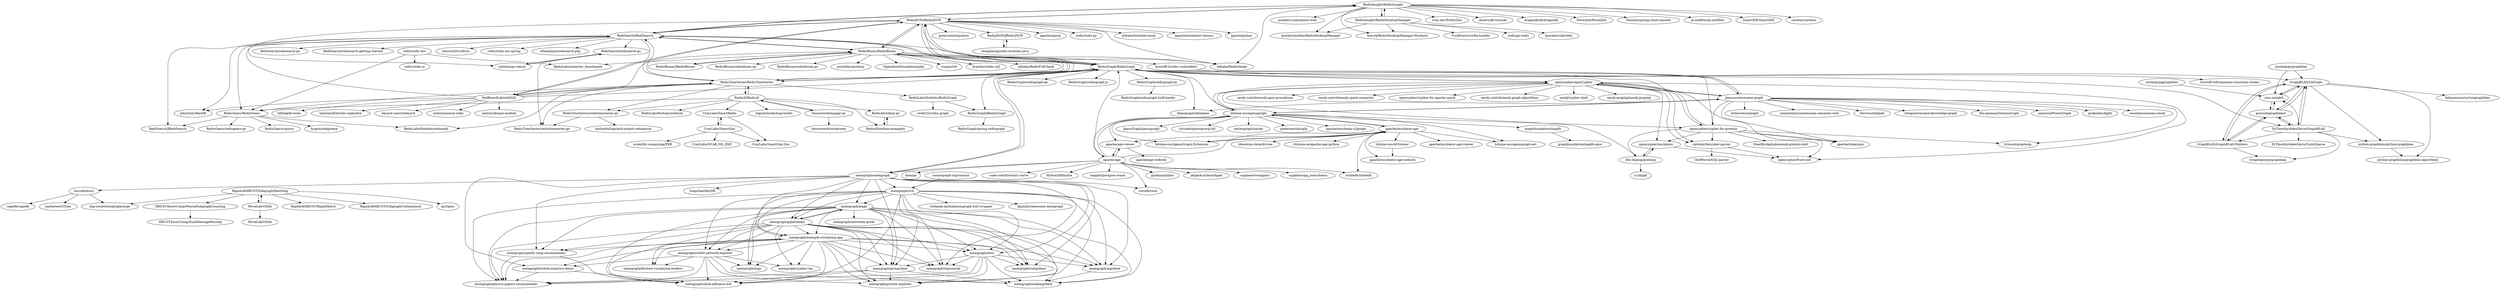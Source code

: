 digraph G {
"RedisInsight/RedisInsight" -> "RedisJSON/RedisJSON"
"RedisInsight/RedisInsight" -> "jsonhero-io/jsonhero-web" ["e"=1]
"RedisInsight/RedisInsight" -> "RedisInsight/RedisDesktopManager"
"RedisInsight/RedisInsight" -> "vran-dev/PrettyZoo" ["e"=1]
"RedisInsight/RedisInsight" -> "qishibo/AnotherRedisDesktopManager" ["e"=1]
"RedisInsight/RedisInsight" -> "dunwu/db-tutorial" ["e"=1]
"RedisInsight/RedisInsight" -> "RediSearch/RediSearch"
"RedisInsight/RedisInsight" -> "alibaba/RedisShake" ["e"=1]
"RedisInsight/RedisInsight" -> "dragonflydb/dragonfly" ["e"=1]
"RedisInsight/RedisInsight" -> "PowerJob/PowerJob" ["e"=1]
"RedisInsight/RedisInsight" -> "Tencent/spring-cloud-tencent" ["e"=1]
"RedisInsight/RedisInsight" -> "lework/RedisDesktopManager-Windows" ["e"=1]
"RedisInsight/RedisInsight" -> "ja-netfilter/ja-netfilter" ["e"=1]
"RedisInsight/RedisInsight" -> "SmartIDE/SmartIDE" ["e"=1]
"RedisInsight/RedisInsight" -> "casdoor/casdoor" ["e"=1]
"RedisJSON/RedisJSON" -> "RediSearch/RediSearch"
"RedisJSON/RedisJSON" -> "RedisInsight/RedisInsight"
"RedisJSON/RedisJSON" -> "RedisBloom/RedisBloom"
"RedisJSON/RedisJSON" -> "RedisGraph/RedisGraph"
"RedisJSON/RedisJSON" -> "alibaba/RedisShake" ["e"=1]
"RedisJSON/RedisJSON" -> "RedisTimeSeries/RedisTimeSeries"
"RedisJSON/RedisJSON" -> "nitishm/go-rejson"
"RedisJSON/RedisJSON" -> "polarismesh/polaris" ["e"=1]
"RedisJSON/RedisJSON" -> "apache/apisix" ["e"=1]
"RedisJSON/RedisJSON" -> "redis/redis-py" ["e"=1]
"RedisJSON/RedisJSON" -> "RedisJSON/JRedisJSON"
"RedisJSON/RedisJSON" -> "alibaba/testable-mock" ["e"=1]
"RedisJSON/RedisJSON" -> "apache/incubator-shenyu" ["e"=1]
"RedisJSON/RedisJSON" -> "RedBeardLab/rediSQL"
"RedisJSON/RedisJSON" -> "apache/pulsar" ["e"=1]
"RedisBloom/RedisBloom" -> "RedisBloom/JRedisBloom"
"RedisBloom/RedisBloom" -> "RedisBloom/redisbloom-go"
"RedisBloom/RedisBloom" -> "RediSearch/RediSearch"
"RedisBloom/RedisBloom" -> "kristoff-it/redis-cuckoofilter"
"RedisBloom/RedisBloom" -> "RedisBloom/redisbloom-py"
"RedisBloom/RedisBloom" -> "RedisTimeSeries/RedisTimeSeries"
"RedisBloom/RedisBloom" -> "joyieldInc/predixy" ["e"=1]
"RedisBloom/RedisBloom" -> "RedisJSON/RedisJSON"
"RedisBloom/RedisBloom" -> "alibaba/RedisShake" ["e"=1]
"RedisBloom/RedisBloom" -> "RedisGraph/RedisGraph"
"RedisBloom/RedisBloom" -> "OpenAtomFoundation/pika" ["e"=1]
"RedisBloom/RedisBloom" -> "RedisLabs/memtier_benchmark" ["e"=1]
"RedisBloom/RedisBloom" -> "xueqiu/rdr" ["e"=1]
"RedisBloom/RedisBloom" -> "brandur/redis-cell" ["e"=1]
"RedisBloom/RedisBloom" -> "alibaba/RedisFullCheck" ["e"=1]
"kristoff-it/redis-cuckoofilter" -> "kristoff-it/formazione-sicurezza-clicker"
"RedisInsight/RedisDesktopManager" -> "RedisInsight/RedisInsight"
"RedisInsight/RedisDesktopManager" -> "lework/RedisDesktopManager-Windows" ["e"=1]
"RedisInsight/RedisDesktopManager" -> "tporadowski/redis" ["e"=1]
"RedisInsight/RedisDesktopManager" -> "FuckDoctors/rdm-builder" ["e"=1]
"RedisInsight/RedisDesktopManager" -> "qishibo/AnotherRedisDesktopManager" ["e"=1]
"RedisInsight/RedisDesktopManager" -> "redis/go-redis" ["e"=1]
"RediSearch/RediSearch" -> "RedisJSON/RedisJSON"
"RediSearch/RediSearch" -> "RediSearch/redisearch-go"
"RediSearch/RediSearch" -> "RedisBloom/RedisBloom"
"RediSearch/RediSearch" -> "RedisGraph/RedisGraph"
"RediSearch/RediSearch" -> "RedisTimeSeries/RedisTimeSeries"
"RediSearch/RediSearch" -> "RediSearch/redisearch-py"
"RediSearch/RediSearch" -> "RediSearch/redisearch-getting-started"
"RediSearch/RediSearch" -> "RediSearch/JRediSearch"
"RediSearch/RediSearch" -> "alibaba/RedisShake" ["e"=1]
"RediSearch/RediSearch" -> "lionsoul2014/friso" ["e"=1]
"RediSearch/RediSearch" -> "redis/redis-om-spring" ["e"=1]
"RediSearch/RediSearch" -> "RedisInsight/RedisInsight"
"RediSearch/RediSearch" -> "JohnSully/KeyDB" ["e"=1]
"RediSearch/RediSearch" -> "RedisGears/RedisGears"
"RediSearch/RediSearch" -> "ethanhann/redisearch-php" ["e"=1]
"memgraph/mage" -> "memgraph/docs"
"memgraph/mage" -> "memgraph/mgconsole"
"memgraph/mage" -> "memgraph/gqlalchemy"
"memgraph/mage" -> "memgraph/example-streaming-app"
"memgraph/mage" -> "memgraph/mgclient"
"memgraph/mage" -> "memgraph/pymgclient"
"memgraph/mage" -> "memgraph/nodemgclient"
"memgraph/mage" -> "memgraph/rsmgclient"
"memgraph/mage" -> "memgraph/protein-explorer"
"memgraph/mage" -> "memgraph/networkx-guide"
"memgraph/mage" -> "memgraph/spotify-song-recommender"
"memgraph/mage" -> "memgraph/mgp"
"memgraph/mage" -> "memgraph/physics-papers-recommender"
"memgraph/mage" -> "memgraph/slack-influence-bot"
"memgraph/mage" -> "memgraph/reddit-network-explorer"
"opencypher/openCypher" -> "opencypher/cypher-for-gremlin"
"opencypher/openCypher" -> "RedisGraph/RedisGraph"
"opencypher/openCypher" -> "cleishm/libcypher-parser"
"opencypher/openCypher" -> "opencypher/morpheus"
"opencypher/openCypher" -> "neo4j-contrib/neo4j-apoc-procedures" ["e"=1]
"opencypher/openCypher" -> "neo4j-contrib/neo4j-spark-connector" ["e"=1]
"opencypher/openCypher" -> "apache/tinkerpop" ["e"=1]
"opencypher/openCypher" -> "opencypher/cypher-for-apache-spark"
"opencypher/openCypher" -> "bitnine-oss/agensgraph"
"opencypher/openCypher" -> "neo4j-contrib/neo4j-graph-algorithms" ["e"=1]
"opencypher/openCypher" -> "opencypher/front-end"
"opencypher/openCypher" -> "dbs-leipzig/gradoop"
"opencypher/openCypher" -> "neo4j/cypher-shell"
"opencypher/openCypher" -> "neo4j-graphql/neo4j-graphql" ["e"=1]
"opencypher/openCypher" -> "jbmusso/awesome-graph"
"RedisJSON/JRedisJSON" -> "dengliming/redis-modules-java"
"cosmograph-org/cosmos" -> "memgraph/orb"
"RedBeardLab/rediSQL" -> "JohnSully/KeyDB" ["e"=1]
"RedBeardLab/rediSQL" -> "RedisTimeSeries/RedisTimeSeries"
"RedBeardLab/rediSQL" -> "RedisJSON/RedisJSON"
"RedBeardLab/rediSQL" -> "RediSearch/RediSearch"
"RedBeardLab/rediSQL" -> "bayard-search/bayard" ["e"=1]
"RedBeardLab/rediSQL" -> "antirez/neural-redis" ["e"=1]
"RedBeardLab/rediSQL" -> "RedisBloom/RedisBloom"
"RedBeardLab/rediSQL" -> "antirez/disque-module" ["e"=1]
"RedBeardLab/rediSQL" -> "RedisGraph/RedisGraph"
"RedBeardLab/rediSQL" -> "bitleak/kvrocks" ["e"=1]
"RedBeardLab/rediSQL" -> "leonchen83/redis-replicator" ["e"=1]
"RedisTimeSeries/RedisTimeSeries" -> "RedisTimeSeries/redistimeseries-py"
"RedisTimeSeries/RedisTimeSeries" -> "RedisGraph/RedisGraph"
"RedisTimeSeries/RedisTimeSeries" -> "RedisGears/RedisGears"
"RedisTimeSeries/RedisTimeSeries" -> "RedisTimeSeries/redistimeseries-go"
"RedisTimeSeries/RedisTimeSeries" -> "RediSearch/RediSearch"
"RedisTimeSeries/RedisTimeSeries" -> "RedisBloom/RedisBloom"
"RedisTimeSeries/RedisTimeSeries" -> "RedisLabsModules/RedisGraph"
"RedisTimeSeries/RedisTimeSeries" -> "RedisJSON/RedisJSON"
"RedisTimeSeries/RedisTimeSeries" -> "RedisAI/RedisAI"
"RedisTimeSeries/RedisTimeSeries" -> "RedisLabsModules/redismod"
"RedisTimeSeries/RedisTimeSeries" -> "RedBeardLab/rediSQL"
"jbmusso/awesome-graph" -> "totogo/awesome-knowledge-graph" ["e"=1]
"jbmusso/awesome-graph" -> "opencypher/openCypher"
"jbmusso/awesome-graph" -> "bricaud/graphexp" ["e"=1]
"jbmusso/awesome-graph" -> "RedisGraph/RedisGraph"
"jbmusso/awesome-graph" -> "opencypher/cypher-for-gremlin"
"jbmusso/awesome-graph" -> "apache/tinkerpop" ["e"=1]
"jbmusso/awesome-graph" -> "thu-pacman/GeminiGraph" ["e"=1]
"jbmusso/awesome-graph" -> "jegonzal/PowerGraph" ["e"=1]
"jbmusso/awesome-graph" -> "graknlabs/kglib" ["e"=1]
"jbmusso/awesome-graph" -> "neueda/awesome-neo4j" ["e"=1]
"jbmusso/awesome-graph" -> "krlawrence/graph" ["e"=1]
"jbmusso/awesome-graph" -> "bitnine-oss/agensgraph"
"jbmusso/awesome-graph" -> "blazegraph/database" ["e"=1]
"jbmusso/awesome-graph" -> "semantalytics/awesome-semantic-web" ["e"=1]
"jbmusso/awesome-graph" -> "DerwenAI/kglab" ["e"=1]
"nitishm/go-rejson" -> "RediSearch/redisearch-go"
"michelp/pygraphblas" -> "cmu-sei/gbtl"
"michelp/pygraphblas" -> "GraphBLAS/LAGraph"
"memgraph/gqlalchemy" -> "memgraph/mage"
"memgraph/gqlalchemy" -> "memgraph/mgconsole"
"memgraph/gqlalchemy" -> "memgraph/docs"
"memgraph/gqlalchemy" -> "memgraph/example-streaming-app"
"memgraph/gqlalchemy" -> "memgraph/pymgclient"
"memgraph/gqlalchemy" -> "memgraph/mgclient"
"memgraph/gqlalchemy" -> "memgraph/cypher.vim"
"memgraph/gqlalchemy" -> "memgraph/nodemgclient"
"memgraph/gqlalchemy" -> "memgraph/spotify-song-recommender"
"memgraph/gqlalchemy" -> "memgraph/physics-papers-recommender"
"memgraph/gqlalchemy" -> "memgraph/slack-influence-bot"
"memgraph/gqlalchemy" -> "memgraph/protein-explorer"
"memgraph/gqlalchemy" -> "memgraph/bitclout-visualizing-hodlers"
"memgraph/gqlalchemy" -> "memgraph/reddit-network-explorer"
"memgraph/gqlalchemy" -> "memgraph/rsmgclient"
"memgraph/memgraph" -> "memgraph/mage"
"memgraph/memgraph" -> "memgraph/gqlalchemy"
"memgraph/memgraph" -> "memgraph/orb"
"memgraph/memgraph" -> "memgraph/example-streaming-app"
"memgraph/memgraph" -> "memgraph/docs"
"memgraph/memgraph" -> "memgraph/mgconsole"
"memgraph/memgraph" -> "kuzudb/kuzu"
"memgraph/memgraph" -> "RedisGraph/RedisGraph"
"memgraph/memgraph" -> "memgraph/pymgclient"
"memgraph/memgraph" -> "Snapchat/KeyDB" ["e"=1]
"memgraph/memgraph" -> "memgraph/rsmgclient"
"memgraph/memgraph" -> "memgraph/mgclient"
"memgraph/memgraph" -> "memgraph/spotify-song-recommender"
"memgraph/memgraph" -> "cozodb/cozo" ["e"=1]
"memgraph/memgraph" -> "memgraph/twitch-analytics-demo"
"RedisBloom/JRedisBloom" -> "RedisBloom/RedisBloom"
"tensorwerk/hangar-py" -> "tensorwerk/stockroom"
"tensorwerk/hangar-py" -> "RedisAI/RedisAI"
"redis/redis-doc" -> "redis/redis-io"
"redis/redis-doc" -> "RedisGears/RedisGears"
"redis/redis-doc" -> "RedisLabs/memtier_benchmark" ["e"=1]
"bitnine-oss/agensgraph" -> "apache/incubator-age"
"bitnine-oss/agensgraph" -> "bitnine-oss/AgensGraph-Extension"
"bitnine-oss/agensgraph" -> "opencypher/openCypher"
"bitnine-oss/agensgraph" -> "opencypher/cypher-for-gremlin"
"bitnine-oss/agensgraph" -> "apache/age"
"bitnine-oss/agensgraph" -> "apache/age-viewer"
"bitnine-oss/agensgraph" -> "JanusGraph/janusgraph" ["e"=1]
"bitnine-oss/agensgraph" -> "graphfoundation/ongdb"
"bitnine-oss/agensgraph" -> "citusdata/postgresql-hll" ["e"=1]
"bitnine-oss/agensgraph" -> "cayleygraph/cayley" ["e"=1]
"bitnine-oss/agensgraph" -> "pietermartin/sqlg"
"bitnine-oss/agensgraph" -> "jbmusso/awesome-graph"
"bitnine-oss/agensgraph" -> "apache/incubator-s2graph" ["e"=1]
"bitnine-oss/agensgraph" -> "RedisGraph/RedisGraph"
"bitnine-oss/agensgraph" -> "bitnine-oss/agensgraph-ext"
"gunrock/graphblast" -> "GraphBLAS/LAGraph"
"gunrock/graphblast" -> "DrTimothyAldenDavis/GraphBLAS"
"gunrock/graphblast" -> "cmu-sei/gbtl"
"gunrock/graphblast" -> "GraphBLAS/GraphBLAS-Pointers"
"apache/incubator-age" -> "bitnine-oss/AgensGraph-Extension"
"apache/incubator-age" -> "bitnine-oss/agensgraph"
"apache/incubator-age" -> "bitnine-oss/AGViewer"
"apache/incubator-age" -> "apache/incubator-age-viewer"
"apache/incubator-age" -> "apache/incubator-age-website"
"apache/incubator-age" -> "apache/age-viewer"
"apache/incubator-age" -> "orioledb/orioledb" ["e"=1]
"apache/incubator-age" -> "liberation-data/drivine" ["e"=1]
"apache/incubator-age" -> "rhizome-ai/apache-age-python"
"apache/incubator-age" -> "bitnine-oss/agensgraph-ext"
"RediSearch/redisearch-go" -> "RedisTimeSeries/redistimeseries-go"
"RediSearch/redisearch-go" -> "nitishm/go-rejson"
"kuzudb/kuzu" -> "ragedb/ragedb"
"kuzudb/kuzu" -> "dsg-uwaterloo/graphsurge"
"kuzudb/kuzu" -> "yaobaiwei/GTran"
"GraphBLAS/LAGraph" -> "DrTimothyAldenDavis/GraphBLAS"
"GraphBLAS/LAGraph" -> "gunrock/graphblast"
"GraphBLAS/LAGraph" -> "GraphBLAS/GraphBLAS-Pointers"
"GraphBLAS/LAGraph" -> "cmu-sei/gbtl"
"GraphBLAS/LAGraph" -> "python-graphblas/graphblas-algorithms"
"GraphBLAS/LAGraph" -> "fabianmurariu/rustgraphblas"
"GraphBLAS/LAGraph" -> "python-graphblas/python-graphblas"
"memgraph/docs" -> "memgraph/mgconsole"
"memgraph/docs" -> "memgraph/mgclient"
"memgraph/docs" -> "memgraph/nodemgclient"
"memgraph/docs" -> "memgraph/pymgclient"
"memgraph/docs" -> "memgraph/protein-explorer"
"memgraph/docs" -> "memgraph/rsmgclient"
"memgraph/docs" -> "memgraph/physics-papers-recommender"
"memgraph/docs" -> "memgraph/slack-influence-bot"
"RedisGraph/RedisGraph" -> "RedisGraph/redisgraph-py"
"RedisGraph/RedisGraph" -> "RedisTimeSeries/RedisTimeSeries"
"RedisGraph/RedisGraph" -> "opencypher/openCypher"
"RedisGraph/RedisGraph" -> "RediSearch/RediSearch"
"RedisGraph/RedisGraph" -> "RedisGraph/JRedisGraph"
"RedisGraph/RedisGraph" -> "opencypher/cypher-for-gremlin"
"RedisGraph/RedisGraph" -> "RedisGraph/redisgraph-go"
"RedisGraph/RedisGraph" -> "RedisGraph/redisgraph.js"
"RedisGraph/RedisGraph" -> "jbmusso/awesome-graph"
"RedisGraph/RedisGraph" -> "memgraph/memgraph"
"RedisGraph/RedisGraph" -> "blazegraph/database" ["e"=1]
"RedisGraph/RedisGraph" -> "RedisJSON/RedisJSON"
"RedisGraph/RedisGraph" -> "GraphBLAS/LAGraph"
"RedisGraph/RedisGraph" -> "DrTimothyAldenDavis/GraphBLAS"
"RedisGraph/RedisGraph" -> "cleishm/libcypher-parser"
"graphfoundation/ongdb" -> "graphfoundation/ongdb-apoc"
"DrTimothyAldenDavis/GraphBLAS" -> "GraphBLAS/LAGraph"
"DrTimothyAldenDavis/GraphBLAS" -> "gunrock/graphblast"
"DrTimothyAldenDavis/GraphBLAS" -> "GraphBLAS/GraphBLAS-Pointers"
"DrTimothyAldenDavis/GraphBLAS" -> "DrTimothyAldenDavis/SuiteSparse" ["e"=1]
"DrTimothyAldenDavis/GraphBLAS" -> "cmu-sei/gbtl"
"DrTimothyAldenDavis/GraphBLAS" -> "Graphegon/pygraphblas"
"DrTimothyAldenDavis/GraphBLAS" -> "python-graphblas/python-graphblas"
"apache/age" -> "apache/age-viewer"
"apache/age" -> "orioledb/orioledb" ["e"=1]
"apache/age" -> "bitnine-oss/agensgraph"
"apache/age" -> "cozodb/cozo" ["e"=1]
"apache/age" -> "snaplet/postgres-wasm" ["e"=1]
"apache/age" -> "apache/incubator-age"
"apache/age" -> "grafana/phlare" ["e"=1]
"apache/age" -> "memgraph/memgraph"
"apache/age" -> "jetpack-io/launchpad" ["e"=1]
"apache/age" -> "RedisGraph/RedisGraph"
"apache/age" -> "supabase/wrappers" ["e"=1]
"apache/age" -> "supabase/pg_jsonschema" ["e"=1]
"apache/age" -> "biox/pa" ["e"=1]
"apache/age" -> "cube-root/directory-serve" ["e"=1]
"apache/age" -> "HydrasDB/hydra" ["e"=1]
"dengliming/redis-modules-java" -> "RedisJSON/JRedisJSON"
"GraphBLAS/GraphBLAS-Pointers" -> "GraphBLAS/LAGraph"
"GraphBLAS/GraphBLAS-Pointers" -> "gunrock/graphblast"
"GraphBLAS/GraphBLAS-Pointers" -> "Graphegon/pygraphblas"
"RapidsAtHKUST/SubgraphMatching" -> "RapidsAtHKUST/RapidMatch"
"RapidsAtHKUST/SubgraphMatching" -> "MiviaLab/vf3lib"
"RapidsAtHKUST/SubgraphMatching" -> "dsg-uwaterloo/graphsurge"
"RapidsAtHKUST/SubgraphMatching" -> "HKUST-KnowComp/NeuralSubgraphCounting"
"RapidsAtHKUST/SubgraphMatching" -> "RapidsAtHKUST/SubgraphContainment"
"RapidsAtHKUST/SubgraphMatching" -> "spcl/gms"
"RedisGears/RedisGears" -> "RedisGears/redisgears-py"
"RedisGears/RedisGears" -> "RedisLabsModules/redismod"
"RedisGears/RedisGears" -> "RedisGears/rgsync"
"RedisGears/RedisGears" -> "lyngon/redgrease"
"RedisGears/RedisGears" -> "RediSearch/JRediSearch"
"RedisTimeSeries/redistimeseries-py" -> "RedisTimeSeries/redistimeseries-go"
"RedisTimeSeries/redistimeseries-py" -> "hashedin/logstash-output-redisearch"
"RedisLabsModules/RedisGraph" -> "swilly22/redis-graph" ["e"=1]
"RedisLabsModules/RedisGraph" -> "RedisGraph/JRedisGraph"
"MiviaLab/vf3lib" -> "RapidsAtHKUST/SubgraphMatching"
"MiviaLab/vf3lib" -> "MiviaLab/vf2lib"
"opencypher/morpheus" -> "opencypher/front-end"
"opencypher/morpheus" -> "dbs-leipzig/gradoop"
"cmu-sei/gbtl" -> "gunrock/graphblast"
"cmu-sei/gbtl" -> "GraphBLAS/LAGraph"
"RedisAI/RedisAI" -> "RedisAI/redisai-py"
"RedisAI/RedisAI" -> "RedisAI/redisai-examples"
"RedisAI/RedisAI" -> "tensorwerk/hangar-py"
"RedisAI/RedisAI" -> "RedisGears/RedisGears"
"RedisAI/RedisAI" -> "RedisLabsModules/redisml"
"RedisAI/RedisAI" -> "CrayLabs/SmartRedis"
"RedisAI/RedisAI" -> "RedisTimeSeries/RedisTimeSeries"
"RedisAI/RedisAI" -> "RedisTimeSeries/redistimeseries-py"
"RedisAI/RedisAI" -> "logicalclocks/hopsworks" ["e"=1]
"apache/age-viewer" -> "apache/age-website"
"apache/age-viewer" -> "apache/age"
"opencypher/cypher-for-gremlin" -> "opencypher/front-end"
"opencypher/cypher-for-gremlin" -> "opencypher/openCypher"
"opencypher/cypher-for-gremlin" -> "opencypher/morpheus"
"opencypher/cypher-for-gremlin" -> "SteelBridgeLabs/neo4j-gremlin-bolt"
"opencypher/cypher-for-gremlin" -> "dbs-leipzig/gradoop"
"opencypher/cypher-for-gremlin" -> "cleishm/libcypher-parser"
"opencypher/cypher-for-gremlin" -> "apache/tinkerpop" ["e"=1]
"opencypher/cypher-for-gremlin" -> "bricaud/graphexp" ["e"=1]
"michelp/pggraphblas" -> "cmu-sei/gbtl"
"memgraph/example-streaming-app" -> "memgraph/mgconsole"
"memgraph/example-streaming-app" -> "memgraph/nodemgclient"
"memgraph/example-streaming-app" -> "memgraph/pymgclient"
"memgraph/example-streaming-app" -> "memgraph/mgclient"
"memgraph/example-streaming-app" -> "memgraph/rsmgclient"
"memgraph/example-streaming-app" -> "memgraph/physics-papers-recommender"
"memgraph/example-streaming-app" -> "memgraph/slack-influence-bot"
"memgraph/example-streaming-app" -> "memgraph/protein-explorer"
"memgraph/example-streaming-app" -> "memgraph/mgp"
"memgraph/example-streaming-app" -> "memgraph/cypher.vim"
"memgraph/example-streaming-app" -> "memgraph/reddit-network-explorer"
"memgraph/example-streaming-app" -> "memgraph/docs"
"memgraph/example-streaming-app" -> "memgraph/bitclout-visualizing-hodlers"
"memgraph/example-streaming-app" -> "memgraph/twitch-analytics-demo"
"memgraph/example-streaming-app" -> "memgraph/spotify-song-recommender"
"memgraph/mgclient" -> "memgraph/nodemgclient"
"memgraph/pymgclient" -> "memgraph/nodemgclient"
"memgraph/pymgclient" -> "memgraph/physics-papers-recommender"
"memgraph/pymgclient" -> "memgraph/slack-influence-bot"
"memgraph/pymgclient" -> "memgraph/protein-explorer"
"memgraph/reddit-network-explorer" -> "memgraph/physics-papers-recommender"
"memgraph/reddit-network-explorer" -> "memgraph/slack-influence-bot"
"memgraph/reddit-network-explorer" -> "memgraph/nodemgclient"
"memgraph/reddit-network-explorer" -> "memgraph/twitch-analytics-demo"
"memgraph/reddit-network-explorer" -> "memgraph/protein-explorer"
"memgraph/reddit-network-explorer" -> "memgraph/mgp"
"memgraph/reddit-network-explorer" -> "memgraph/cypher.vim"
"memgraph/reddit-network-explorer" -> "memgraph/bitclout-visualizing-hodlers"
"memgraph/spotify-song-recommender" -> "memgraph/physics-papers-recommender"
"memgraph/spotify-song-recommender" -> "memgraph/slack-influence-bot"
"memgraph/twitch-analytics-demo" -> "memgraph/physics-papers-recommender"
"memgraph/twitch-analytics-demo" -> "memgraph/slack-influence-bot"
"memgraph/orb" -> "memgraph/docs"
"memgraph/orb" -> "stefanak-michal/memgraph-bolt-wrapper"
"memgraph/orb" -> "memgraph/mgconsole"
"memgraph/orb" -> "memgraph/mage"
"memgraph/orb" -> "memgraph/gqlalchemy"
"memgraph/orb" -> "memgraph/pymgclient"
"memgraph/orb" -> "memgraph/example-streaming-app"
"memgraph/orb" -> "memgraph/protein-explorer"
"memgraph/orb" -> "memgraph/mgp"
"memgraph/orb" -> "memgraph/nodemgclient"
"memgraph/orb" -> "memgraph/reddit-network-explorer"
"memgraph/orb" -> "memgraph/mgclient"
"memgraph/orb" -> "memgraph/physics-papers-recommender"
"memgraph/orb" -> "memgraph/slack-influence-bot"
"memgraph/orb" -> "kgolubic/awesome-memgraph"
"bitnine-oss/AgensGraph-Extension" -> "apache/incubator-age"
"RedisGraph/JRedisGraph" -> "RedisGraph/spring-redisgraph"
"dbs-leipzig/gradoop" -> "s1ck/gdl"
"dbs-leipzig/gradoop" -> "opencypher/morpheus"
"RedisAI/redisai-examples" -> "RedisAI/redisai-py"
"python-graphblas/python-graphblas" -> "python-graphblas/graphblas-algorithms"
"RedisAI/redisai-py" -> "RedisAI/redisai-examples"
"RedisGraph/redisgraph-py" -> "RedisGraph/redisgraph-bulk-loader"
"cleishm/libcypher-parser" -> "OlofMorra/GQL-parser"
"cleishm/libcypher-parser" -> "opencypher/front-end"
"HKUST-KnowComp/NeuralSubgraphCounting" -> "HKUST-KnowComp/DualMessagePassing"
"CrayLabs/SmartRedis" -> "CrayLabs/SmartSim-Zoo"
"CrayLabs/SmartRedis" -> "CrayLabs/SmartSim"
"CrayLabs/SmartSim" -> "CrayLabs/SmartRedis"
"CrayLabs/SmartSim" -> "CrayLabs/NCAR_ML_EKE"
"CrayLabs/SmartSim" -> "CrayLabs/SmartSim-Zoo"
"CrayLabs/SmartSim" -> "scientific-computing/FKB" ["e"=1]
"bitnine-oss/AGViewer" -> "apache/incubator-age-website"
"RedisInsight/RedisInsight" ["l"="-12.885,4.964"]
"RedisJSON/RedisJSON" ["l"="-12.812,4.959"]
"jsonhero-io/jsonhero-web" ["l"="32.498,-26.498"]
"RedisInsight/RedisDesktopManager" ["l"="-12.938,4.984"]
"vran-dev/PrettyZoo" ["l"="10.019,21.268"]
"qishibo/AnotherRedisDesktopManager" ["l"="10.094,21.597"]
"dunwu/db-tutorial" ["l"="6.845,17.397"]
"RediSearch/RediSearch" ["l"="-12.82,4.914"]
"alibaba/RedisShake" ["l"="-12.934,3.303"]
"dragonflydb/dragonfly" ["l"="32.389,-26.606"]
"PowerJob/PowerJob" ["l"="9.98,21.237"]
"Tencent/spring-cloud-tencent" ["l"="9.994,21.22"]
"lework/RedisDesktopManager-Windows" ["l"="10.221,21.488"]
"ja-netfilter/ja-netfilter" ["l"="10.188,21.475"]
"SmartIDE/SmartIDE" ["l"="-29.198,-15.339"]
"casdoor/casdoor" ["l"="-13.151,0.981"]
"RedisBloom/RedisBloom" ["l"="-12.842,4.932"]
"RedisGraph/RedisGraph" ["l"="-12.745,4.994"]
"RedisTimeSeries/RedisTimeSeries" ["l"="-12.788,4.899"]
"nitishm/go-rejson" ["l"="-12.756,4.908"]
"polarismesh/polaris" ["l"="-12.825,1.002"]
"apache/apisix" ["l"="-10.343,-0.457"]
"redis/redis-py" ["l"="22.974,3.62"]
"RedisJSON/JRedisJSON" ["l"="-12.842,5.004"]
"alibaba/testable-mock" ["l"="9.907,21.212"]
"apache/incubator-shenyu" ["l"="9.984,21.257"]
"RedBeardLab/rediSQL" ["l"="-12.782,4.94"]
"apache/pulsar" ["l"="9.703,21.612"]
"RedisBloom/JRedisBloom" ["l"="-12.871,4.922"]
"RedisBloom/redisbloom-go" ["l"="-12.893,4.923"]
"kristoff-it/redis-cuckoofilter" ["l"="-12.914,4.904"]
"RedisBloom/redisbloom-py" ["l"="-12.879,4.9"]
"joyieldInc/predixy" ["l"="-12.879,3.383"]
"OpenAtomFoundation/pika" ["l"="-11.022,5.094"]
"RedisLabs/memtier_benchmark" ["l"="-12.847,3.366"]
"xueqiu/rdr" ["l"="-12.951,3.333"]
"brandur/redis-cell" ["l"="-12.726,3.43"]
"alibaba/RedisFullCheck" ["l"="-12.927,3.336"]
"kristoff-it/formazione-sicurezza-clicker" ["l"="-12.937,4.896"]
"tporadowski/redis" ["l"="10.185,21.55"]
"FuckDoctors/rdm-builder" ["l"="10.24,21.449"]
"redis/go-redis" ["l"="-13.208,1.166"]
"RediSearch/redisearch-go" ["l"="-12.764,4.882"]
"RediSearch/redisearch-py" ["l"="-12.869,4.868"]
"RediSearch/redisearch-getting-started" ["l"="-12.852,4.886"]
"RediSearch/JRediSearch" ["l"="-12.832,4.863"]
"lionsoul2014/friso" ["l"="31.666,30.254"]
"redis/redis-om-spring" ["l"="-24.883,23.139"]
"JohnSully/KeyDB" ["l"="-12.848,3.597"]
"RedisGears/RedisGears" ["l"="-12.827,4.834"]
"ethanhann/redisearch-php" ["l"="-12.623,3.494"]
"memgraph/mage" ["l"="-12.819,5.14"]
"memgraph/docs" ["l"="-12.81,5.148"]
"memgraph/mgconsole" ["l"="-12.808,5.133"]
"memgraph/gqlalchemy" ["l"="-12.831,5.141"]
"memgraph/example-streaming-app" ["l"="-12.824,5.148"]
"memgraph/mgclient" ["l"="-12.799,5.153"]
"memgraph/pymgclient" ["l"="-12.806,5.161"]
"memgraph/nodemgclient" ["l"="-12.816,5.165"]
"memgraph/rsmgclient" ["l"="-12.816,5.121"]
"memgraph/protein-explorer" ["l"="-12.832,5.161"]
"memgraph/networkx-guide" ["l"="-12.852,5.12"]
"memgraph/spotify-song-recommender" ["l"="-12.8,5.141"]
"memgraph/mgp" ["l"="-12.844,5.167"]
"memgraph/physics-papers-recommender" ["l"="-12.818,5.156"]
"memgraph/slack-influence-bot" ["l"="-12.826,5.159"]
"memgraph/reddit-network-explorer" ["l"="-12.842,5.153"]
"opencypher/openCypher" ["l"="-12.675,4.974"]
"opencypher/cypher-for-gremlin" ["l"="-12.654,4.976"]
"cleishm/libcypher-parser" ["l"="-12.693,4.956"]
"opencypher/morpheus" ["l"="-12.638,4.952"]
"neo4j-contrib/neo4j-apoc-procedures" ["l"="29.029,29.846"]
"neo4j-contrib/neo4j-spark-connector" ["l"="29.02,29.882"]
"apache/tinkerpop" ["l"="29.335,30.022"]
"opencypher/cypher-for-apache-spark" ["l"="-12.638,4.918"]
"bitnine-oss/agensgraph" ["l"="-12.649,5.024"]
"neo4j-contrib/neo4j-graph-algorithms" ["l"="29.011,29.855"]
"opencypher/front-end" ["l"="-12.662,4.951"]
"dbs-leipzig/gradoop" ["l"="-12.618,4.964"]
"neo4j/cypher-shell" ["l"="-12.664,4.928"]
"neo4j-graphql/neo4j-graphql" ["l"="28.951,29.857"]
"jbmusso/awesome-graph" ["l"="-12.692,5.002"]
"dengliming/redis-modules-java" ["l"="-12.858,5.024"]
"cosmograph-org/cosmos" ["l"="-12.867,5.223"]
"memgraph/orb" ["l"="-12.826,5.175"]
"bayard-search/bayard" ["l"="-9.269,5.022"]
"antirez/neural-redis" ["l"="-12.784,3.55"]
"antirez/disque-module" ["l"="-12.742,3.383"]
"bitleak/kvrocks" ["l"="-11.025,5.02"]
"leonchen83/redis-replicator" ["l"="-12.894,3.352"]
"RedisTimeSeries/redistimeseries-py" ["l"="-12.77,4.844"]
"RedisTimeSeries/redistimeseries-go" ["l"="-12.776,4.863"]
"RedisLabsModules/RedisGraph" ["l"="-12.725,4.89"]
"RedisAI/RedisAI" ["l"="-12.776,4.81"]
"RedisLabsModules/redismod" ["l"="-12.806,4.855"]
"totogo/awesome-knowledge-graph" ["l"="22.947,38.469"]
"bricaud/graphexp" ["l"="29.373,29.984"]
"thu-pacman/GeminiGraph" ["l"="10.329,26.721"]
"jegonzal/PowerGraph" ["l"="10.353,26.67"]
"graknlabs/kglib" ["l"="22.967,38.51"]
"neueda/awesome-neo4j" ["l"="28.929,29.854"]
"krlawrence/graph" ["l"="29.376,30"]
"blazegraph/database" ["l"="26.894,29.277"]
"semantalytics/awesome-semantic-web" ["l"="26.881,29.329"]
"DerwenAI/kglab" ["l"="26.83,29.359"]
"michelp/pygraphblas" ["l"="-12.65,5.144"]
"cmu-sei/gbtl" ["l"="-12.677,5.141"]
"GraphBLAS/LAGraph" ["l"="-12.693,5.107"]
"memgraph/cypher.vim" ["l"="-12.858,5.155"]
"memgraph/bitclout-visualizing-hodlers" ["l"="-12.854,5.14"]
"memgraph/memgraph" ["l"="-12.786,5.116"]
"kuzudb/kuzu" ["l"="-12.772,5.228"]
"Snapchat/KeyDB" ["l"="-10.953,5.492"]
"cozodb/cozo" ["l"="-10.787,5.521"]
"memgraph/twitch-analytics-demo" ["l"="-12.827,5.129"]
"tensorwerk/hangar-py" ["l"="-12.791,4.771"]
"tensorwerk/stockroom" ["l"="-12.8,4.738"]
"redis/redis-doc" ["l"="-12.877,4.77"]
"redis/redis-io" ["l"="-12.901,4.736"]
"apache/incubator-age" ["l"="-12.612,5.035"]
"bitnine-oss/AgensGraph-Extension" ["l"="-12.605,5.011"]
"apache/age" ["l"="-12.687,5.052"]
"apache/age-viewer" ["l"="-12.652,5.056"]
"JanusGraph/janusgraph" ["l"="29.337,30.064"]
"graphfoundation/ongdb" ["l"="-12.601,5.085"]
"citusdata/postgresql-hll" ["l"="-9.354,-4.762"]
"cayleygraph/cayley" ["l"="-12.848,1.381"]
"pietermartin/sqlg" ["l"="-12.585,5.057"]
"apache/incubator-s2graph" ["l"="29.567,29.982"]
"bitnine-oss/agensgraph-ext" ["l"="-12.629,5.051"]
"gunrock/graphblast" ["l"="-12.687,5.125"]
"DrTimothyAldenDavis/GraphBLAS" ["l"="-12.712,5.1"]
"GraphBLAS/GraphBLAS-Pointers" ["l"="-12.704,5.133"]
"bitnine-oss/AGViewer" ["l"="-12.573,5.04"]
"apache/incubator-age-viewer" ["l"="-12.569,5.024"]
"apache/incubator-age-website" ["l"="-12.586,5.035"]
"orioledb/orioledb" ["l"="25.282,34.508"]
"liberation-data/drivine" ["l"="28.905,29.805"]
"rhizome-ai/apache-age-python" ["l"="-12.582,5.017"]
"ragedb/ragedb" ["l"="-12.779,5.261"]
"dsg-uwaterloo/graphsurge" ["l"="-12.767,5.291"]
"yaobaiwei/GTran" ["l"="-12.755,5.245"]
"python-graphblas/graphblas-algorithms" ["l"="-12.727,5.113"]
"fabianmurariu/rustgraphblas" ["l"="-12.664,5.109"]
"python-graphblas/python-graphblas" ["l"="-12.715,5.12"]
"RedisGraph/redisgraph-py" ["l"="-12.78,5.027"]
"RedisGraph/JRedisGraph" ["l"="-12.725,4.935"]
"RedisGraph/redisgraph-go" ["l"="-12.731,4.967"]
"RedisGraph/redisgraph.js" ["l"="-12.748,5.028"]
"graphfoundation/ongdb-apoc" ["l"="-12.58,5.103"]
"DrTimothyAldenDavis/SuiteSparse" ["l"="21.854,34.532"]
"Graphegon/pygraphblas" ["l"="-12.724,5.141"]
"snaplet/postgres-wasm" ["l"="34.654,-28.128"]
"grafana/phlare" ["l"="-10.302,0.145"]
"jetpack-io/launchpad" ["l"="34.753,-28.222"]
"supabase/wrappers" ["l"="-10.954,5.547"]
"supabase/pg_jsonschema" ["l"="-9.36,-4.79"]
"biox/pa" ["l"="34.773,-28.222"]
"cube-root/directory-serve" ["l"="34.741,-28.189"]
"HydrasDB/hydra" ["l"="34.738,-28.279"]
"RapidsAtHKUST/SubgraphMatching" ["l"="-12.764,5.345"]
"RapidsAtHKUST/RapidMatch" ["l"="-12.782,5.361"]
"MiviaLab/vf3lib" ["l"="-12.748,5.365"]
"HKUST-KnowComp/NeuralSubgraphCounting" ["l"="-12.772,5.38"]
"RapidsAtHKUST/SubgraphContainment" ["l"="-12.786,5.343"]
"spcl/gms" ["l"="-12.743,5.343"]
"RedisGears/redisgears-py" ["l"="-12.828,4.806"]
"RedisGears/rgsync" ["l"="-12.85,4.802"]
"lyngon/redgrease" ["l"="-12.851,4.822"]
"hashedin/logstash-output-redisearch" ["l"="-12.751,4.835"]
"swilly22/redis-graph" ["l"="-12.605,3.548"]
"MiviaLab/vf2lib" ["l"="-12.735,5.384"]
"RedisAI/redisai-py" ["l"="-12.763,4.772"]
"RedisAI/redisai-examples" ["l"="-12.751,4.786"]
"RedisLabsModules/redisml" ["l"="-12.739,4.802"]
"CrayLabs/SmartRedis" ["l"="-12.752,4.748"]
"logicalclocks/hopsworks" ["l"="25.294,34.253"]
"apache/age-website" ["l"="-12.638,5.079"]
"SteelBridgeLabs/neo4j-gremlin-bolt" ["l"="-12.612,4.939"]
"michelp/pggraphblas" ["l"="-12.65,5.191"]
"stefanak-michal/memgraph-bolt-wrapper" ["l"="-12.823,5.203"]
"kgolubic/awesome-memgraph" ["l"="-12.84,5.197"]
"RedisGraph/spring-redisgraph" ["l"="-12.711,4.919"]
"s1ck/gdl" ["l"="-12.586,4.955"]
"RedisGraph/redisgraph-bulk-loader" ["l"="-12.803,5.045"]
"OlofMorra/GQL-parser" ["l"="-12.688,4.928"]
"HKUST-KnowComp/DualMessagePassing" ["l"="-12.776,5.401"]
"CrayLabs/SmartSim-Zoo" ["l"="-12.735,4.735"]
"CrayLabs/SmartSim" ["l"="-12.744,4.719"]
"CrayLabs/NCAR_ML_EKE" ["l"="-12.739,4.696"]
"scientific-computing/FKB" ["l"="20.731,34.704"]
}